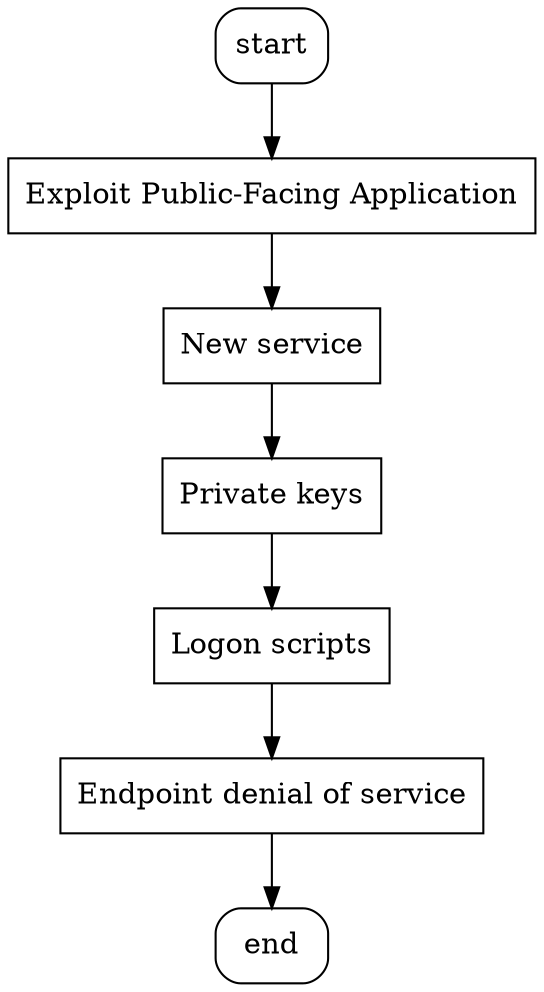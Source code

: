 digraph more168 {
	// nodes
	1[label="start",shape=box,style=rounded];
	2[label="Exploit Public-Facing Application",shape=box];
		//P1//
	3[label="New service",shape=box];
		//P2;S1
		//P1=>P2//
	4[label="Private keys",shape=box];
		//P3;U1
		//P2=>P3//
	5[label="Logon scripts",shape=box];
		//P4;F1
		//P3=>P4//
	6[label="Endpoint denial of service",shape=box];
		//P5;S2
		//P4=>P5//
	7[label="end",shape=box,style=rounded];

	// edges
	1->2->3->4->5->6->7
}
